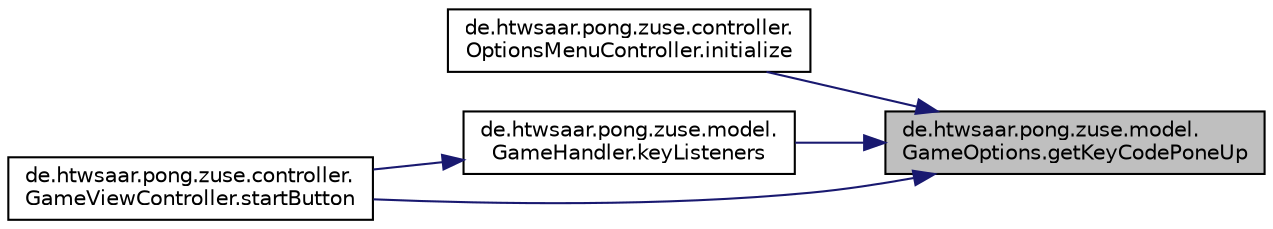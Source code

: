 digraph "de.htwsaar.pong.zuse.model.GameOptions.getKeyCodePoneUp"
{
 // LATEX_PDF_SIZE
  edge [fontname="Helvetica",fontsize="10",labelfontname="Helvetica",labelfontsize="10"];
  node [fontname="Helvetica",fontsize="10",shape=record];
  rankdir="RL";
  Node1 [label="de.htwsaar.pong.zuse.model.\lGameOptions.getKeyCodePoneUp",height=0.2,width=0.4,color="black", fillcolor="grey75", style="filled", fontcolor="black",tooltip="Getter für Attribut poneUp."];
  Node1 -> Node2 [dir="back",color="midnightblue",fontsize="10",style="solid"];
  Node2 [label="de.htwsaar.pong.zuse.controller.\lOptionsMenuController.initialize",height=0.2,width=0.4,color="black", fillcolor="white", style="filled",URL="$classde_1_1htwsaar_1_1pong_1_1zuse_1_1controller_1_1_options_menu_controller.html#a76e4267e4ee37ed03d98ad5517135a0c",tooltip="Methode initialize."];
  Node1 -> Node3 [dir="back",color="midnightblue",fontsize="10",style="solid"];
  Node3 [label="de.htwsaar.pong.zuse.model.\lGameHandler.keyListeners",height=0.2,width=0.4,color="black", fillcolor="white", style="filled",URL="$classde_1_1htwsaar_1_1pong_1_1zuse_1_1model_1_1_game_handler.html#ab76ee601c45a7f1b9addf18ad1bd5b47",tooltip="Methode keyListeners."];
  Node3 -> Node4 [dir="back",color="midnightblue",fontsize="10",style="solid"];
  Node4 [label="de.htwsaar.pong.zuse.controller.\lGameViewController.startButton",height=0.2,width=0.4,color="black", fillcolor="white", style="filled",URL="$classde_1_1htwsaar_1_1pong_1_1zuse_1_1controller_1_1_game_view_controller.html#a3ee1540dfea4c5d7ba3540f5f5061643",tooltip="StartButton des Spiels Erschaffen des GameHandlers beim Klick auf Start mit entsprechendem Modus (Sin..."];
  Node1 -> Node4 [dir="back",color="midnightblue",fontsize="10",style="solid"];
}
